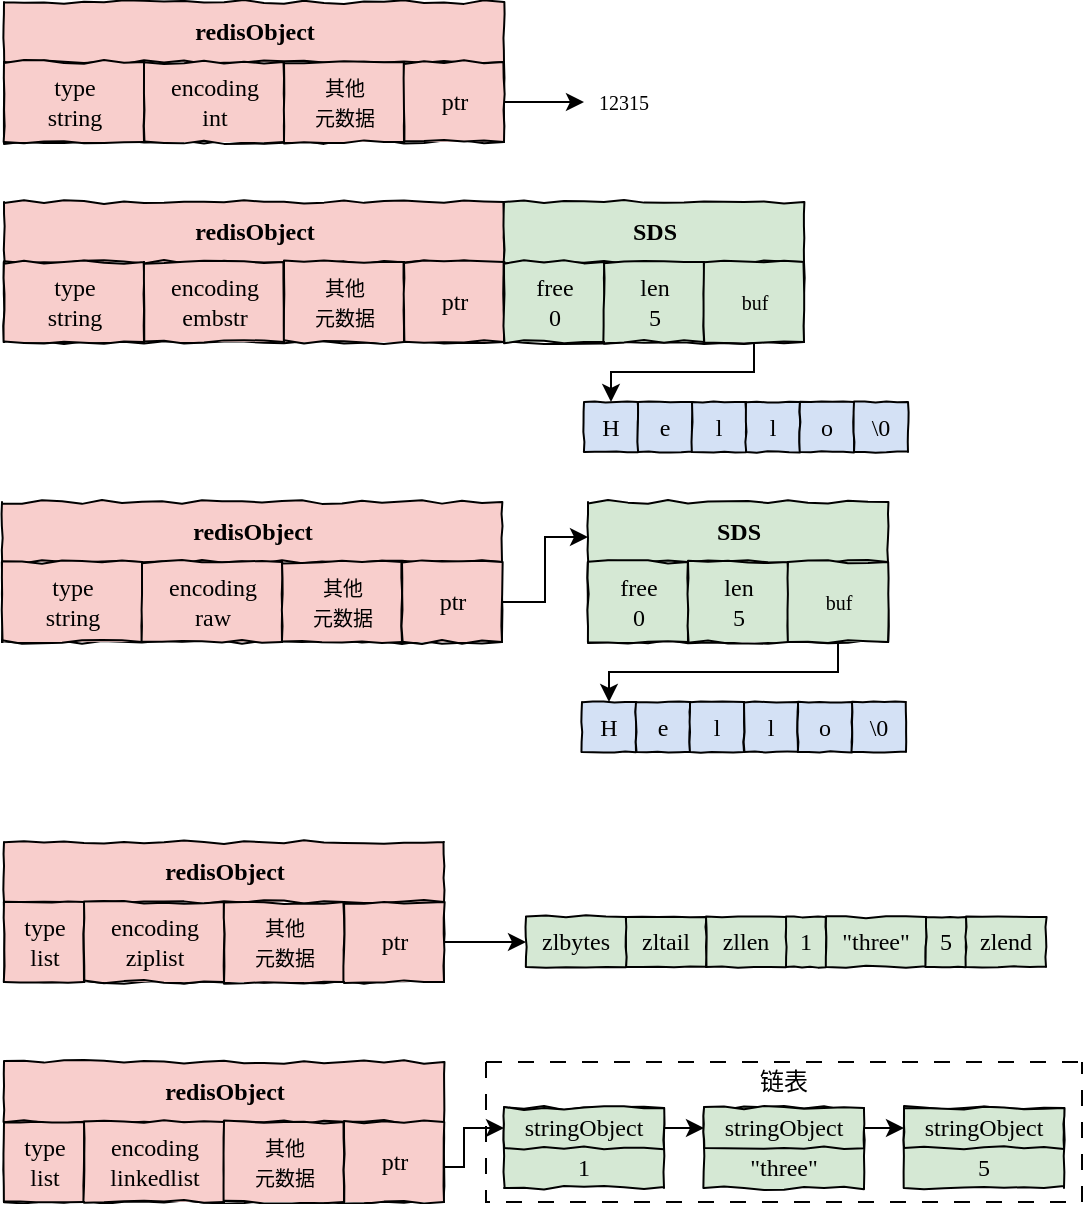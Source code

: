 <mxfile version="21.1.1" type="github">
  <diagram name="第 1 页" id="tjX4YTnmIuih3HkXrU-7">
    <mxGraphModel dx="733" dy="441" grid="1" gridSize="10" guides="1" tooltips="1" connect="1" arrows="1" fold="1" page="1" pageScale="1" pageWidth="827" pageHeight="1169" math="0" shadow="0">
      <root>
        <mxCell id="0" />
        <mxCell id="1" parent="0" />
        <mxCell id="v3d_JhRxKOI993maeB9w-10" value="&lt;font style=&quot;&quot;&gt;redisObject&lt;/font&gt;" style="swimlane;childLayout=stackLayout;resizeParent=1;resizeParentMax=0;startSize=30;html=1;comic=1;strokeColor=default;fontFamily=Comic Sans MS;fontSize=12;fontColor=default;fillColor=#F8CECC;movable=1;resizable=1;rotatable=1;deletable=1;editable=1;locked=0;connectable=1;container=0;" parent="1" vertex="1">
          <mxGeometry x="120" y="300" width="250" height="70" as="geometry">
            <mxRectangle x="120" y="300" width="150" height="30" as="alternateBounds" />
          </mxGeometry>
        </mxCell>
        <mxCell id="v3d_JhRxKOI993maeB9w-24" value="&lt;font face=&quot;Comic Sans MS&quot;&gt;12315&lt;/font&gt;" style="text;html=1;strokeColor=none;fillColor=none;align=center;verticalAlign=middle;whiteSpace=wrap;rounded=0;fontSize=10;fontFamily=Times New Roman;fontColor=default;movable=1;resizable=1;rotatable=1;deletable=1;editable=1;locked=0;connectable=1;container=0;" parent="1" vertex="1">
          <mxGeometry x="410" y="335" width="40" height="30" as="geometry" />
        </mxCell>
        <mxCell id="v3d_JhRxKOI993maeB9w-26" value="" style="endArrow=classic;html=1;rounded=0;fontFamily=Comic Sans MS;fontSize=12;fontColor=default;startSize=50;exitX=1;exitY=0.5;exitDx=0;exitDy=0;entryX=0;entryY=0.5;entryDx=0;entryDy=0;movable=1;resizable=1;rotatable=1;deletable=1;editable=1;locked=0;connectable=1;" parent="1" source="v3d_JhRxKOI993maeB9w-23" target="v3d_JhRxKOI993maeB9w-24" edge="1">
          <mxGeometry width="50" height="50" relative="1" as="geometry">
            <mxPoint x="388" y="340" as="sourcePoint" />
            <mxPoint x="438" y="290" as="targetPoint" />
          </mxGeometry>
        </mxCell>
        <mxCell id="v3d_JhRxKOI993maeB9w-11" value="&lt;span style=&quot;font-weight: normal;&quot;&gt;type&lt;br&gt;string&lt;br&gt;&lt;/span&gt;" style="swimlane;startSize=50;html=1;comic=1;strokeColor=default;fontFamily=Comic Sans MS;fontSize=12;fontColor=default;fillColor=#F8CECC;movable=1;resizable=1;rotatable=1;deletable=1;editable=1;locked=0;connectable=1;container=0;" parent="1" vertex="1">
          <mxGeometry x="120" y="330" width="70" height="40" as="geometry" />
        </mxCell>
        <mxCell id="v3d_JhRxKOI993maeB9w-12" value="&lt;span style=&quot;font-weight: 400;&quot;&gt;encoding&lt;br&gt;int&lt;br&gt;&lt;/span&gt;" style="swimlane;startSize=50;html=1;comic=1;strokeColor=default;fontFamily=Comic Sans MS;fontSize=12;fontColor=default;fillColor=#F8CECC;movable=1;resizable=1;rotatable=1;deletable=1;editable=1;locked=0;connectable=1;container=0;" parent="1" vertex="1">
          <mxGeometry x="190" y="330" width="70" height="40" as="geometry" />
        </mxCell>
        <mxCell id="v3d_JhRxKOI993maeB9w-13" value="&lt;span style=&quot;font-weight: normal;&quot;&gt;&lt;font style=&quot;font-size: 10px;&quot;&gt;其他&lt;br&gt;元数据&lt;/font&gt;&lt;/span&gt;" style="swimlane;startSize=50;html=1;comic=1;strokeColor=default;fontFamily=Comic Sans MS;fontSize=12;fontColor=default;fillColor=#F8CECC;movable=1;resizable=1;rotatable=1;deletable=1;editable=1;locked=0;connectable=1;container=0;" parent="1" vertex="1">
          <mxGeometry x="260" y="330" width="60" height="40" as="geometry" />
        </mxCell>
        <mxCell id="v3d_JhRxKOI993maeB9w-23" value="&lt;span style=&quot;font-weight: normal;&quot;&gt;ptr&lt;/span&gt;" style="swimlane;startSize=50;html=1;comic=1;strokeColor=default;fontFamily=Comic Sans MS;fontSize=12;fontColor=default;fillColor=#F8CECC;movable=1;resizable=1;rotatable=1;deletable=1;editable=1;locked=0;connectable=1;container=0;" parent="1" vertex="1">
          <mxGeometry x="320" y="330" width="50" height="40" as="geometry" />
        </mxCell>
        <mxCell id="v3d_JhRxKOI993maeB9w-78" value="" style="group" parent="1" vertex="1" connectable="0">
          <mxGeometry x="120" y="400" width="452" height="125" as="geometry" />
        </mxCell>
        <mxCell id="v3d_JhRxKOI993maeB9w-36" value="&lt;font style=&quot;&quot;&gt;redisObject&lt;/font&gt;" style="swimlane;childLayout=stackLayout;resizeParent=1;resizeParentMax=0;startSize=30;html=1;comic=1;strokeColor=default;fontFamily=Comic Sans MS;fontSize=12;fontColor=default;fillColor=#F8CECC;movable=1;resizable=1;rotatable=1;deletable=1;editable=1;locked=0;connectable=1;" parent="v3d_JhRxKOI993maeB9w-78" vertex="1">
          <mxGeometry width="250" height="70" as="geometry">
            <mxRectangle x="120" y="300" width="150" height="30" as="alternateBounds" />
          </mxGeometry>
        </mxCell>
        <mxCell id="v3d_JhRxKOI993maeB9w-37" value="&lt;span style=&quot;font-weight: normal;&quot;&gt;type&lt;br&gt;string&lt;br&gt;&lt;/span&gt;" style="swimlane;startSize=50;html=1;comic=1;strokeColor=default;fontFamily=Comic Sans MS;fontSize=12;fontColor=default;fillColor=#F8CECC;movable=1;resizable=1;rotatable=1;deletable=1;editable=1;locked=0;connectable=1;" parent="v3d_JhRxKOI993maeB9w-36" vertex="1">
          <mxGeometry y="30" width="70" height="40" as="geometry" />
        </mxCell>
        <mxCell id="v3d_JhRxKOI993maeB9w-38" value="&lt;span style=&quot;font-weight: normal;&quot;&gt;encoding&lt;br&gt;embstr&lt;/span&gt;" style="swimlane;startSize=50;html=1;comic=1;strokeColor=default;fontFamily=Comic Sans MS;fontSize=12;fontColor=default;fillColor=#F8CECC;movable=1;resizable=1;rotatable=1;deletable=1;editable=1;locked=0;connectable=1;" parent="v3d_JhRxKOI993maeB9w-36" vertex="1">
          <mxGeometry x="70" y="30" width="70" height="40" as="geometry" />
        </mxCell>
        <mxCell id="v3d_JhRxKOI993maeB9w-39" value="&lt;span style=&quot;font-weight: normal;&quot;&gt;&lt;font style=&quot;font-size: 10px;&quot;&gt;其他&lt;br&gt;元数据&lt;/font&gt;&lt;/span&gt;" style="swimlane;startSize=50;html=1;comic=1;strokeColor=default;fontFamily=Comic Sans MS;fontSize=12;fontColor=default;fillColor=#F8CECC;movable=1;resizable=1;rotatable=1;deletable=1;editable=1;locked=0;connectable=1;" parent="v3d_JhRxKOI993maeB9w-36" vertex="1">
          <mxGeometry x="140" y="30" width="60" height="40" as="geometry" />
        </mxCell>
        <mxCell id="v3d_JhRxKOI993maeB9w-40" value="&lt;span style=&quot;font-weight: normal;&quot;&gt;ptr&lt;/span&gt;" style="swimlane;startSize=50;html=1;comic=1;strokeColor=default;fontFamily=Comic Sans MS;fontSize=12;fontColor=default;fillColor=#F8CECC;movable=1;resizable=1;rotatable=1;deletable=1;editable=1;locked=0;connectable=1;" parent="v3d_JhRxKOI993maeB9w-36" vertex="1">
          <mxGeometry x="200" y="30" width="50" height="40" as="geometry" />
        </mxCell>
        <mxCell id="v3d_JhRxKOI993maeB9w-57" value="" style="group" parent="v3d_JhRxKOI993maeB9w-78" vertex="1" connectable="0">
          <mxGeometry x="290" y="100" width="162" height="25" as="geometry" />
        </mxCell>
        <mxCell id="v3d_JhRxKOI993maeB9w-50" value="H" style="rounded=0;whiteSpace=wrap;html=1;comic=1;strokeColor=default;fontFamily=Comic Sans MS;fontSize=12;fontColor=default;startSize=50;fillColor=#D4E1F5;" parent="v3d_JhRxKOI993maeB9w-57" vertex="1">
          <mxGeometry width="27" height="25" as="geometry" />
        </mxCell>
        <mxCell id="v3d_JhRxKOI993maeB9w-51" value="e" style="rounded=0;whiteSpace=wrap;html=1;comic=1;strokeColor=default;fontFamily=Comic Sans MS;fontSize=12;fontColor=default;startSize=50;fillColor=#D4E1F5;" parent="v3d_JhRxKOI993maeB9w-57" vertex="1">
          <mxGeometry x="27" width="27" height="25" as="geometry" />
        </mxCell>
        <mxCell id="v3d_JhRxKOI993maeB9w-52" value="l" style="rounded=0;whiteSpace=wrap;html=1;comic=1;strokeColor=default;fontFamily=Comic Sans MS;fontSize=12;fontColor=default;startSize=50;fillColor=#D4E1F5;" parent="v3d_JhRxKOI993maeB9w-57" vertex="1">
          <mxGeometry x="54" width="27" height="25" as="geometry" />
        </mxCell>
        <mxCell id="v3d_JhRxKOI993maeB9w-53" value="l" style="rounded=0;whiteSpace=wrap;html=1;comic=1;strokeColor=default;fontFamily=Comic Sans MS;fontSize=12;fontColor=default;startSize=50;fillColor=#D4E1F5;" parent="v3d_JhRxKOI993maeB9w-57" vertex="1">
          <mxGeometry x="81" width="27" height="25" as="geometry" />
        </mxCell>
        <mxCell id="v3d_JhRxKOI993maeB9w-54" value="o" style="rounded=0;whiteSpace=wrap;html=1;comic=1;strokeColor=default;fontFamily=Comic Sans MS;fontSize=12;fontColor=default;startSize=50;fillColor=#D4E1F5;" parent="v3d_JhRxKOI993maeB9w-57" vertex="1">
          <mxGeometry x="108" width="27" height="25" as="geometry" />
        </mxCell>
        <mxCell id="v3d_JhRxKOI993maeB9w-55" value="\0" style="rounded=0;whiteSpace=wrap;html=1;comic=1;strokeColor=default;fontFamily=Comic Sans MS;fontSize=12;fontColor=default;startSize=50;fillColor=#D4E1F5;" parent="v3d_JhRxKOI993maeB9w-57" vertex="1">
          <mxGeometry x="135" width="27" height="25" as="geometry" />
        </mxCell>
        <mxCell id="v3d_JhRxKOI993maeB9w-77" value="" style="group" parent="v3d_JhRxKOI993maeB9w-78" vertex="1" connectable="0">
          <mxGeometry x="250" width="150" height="70" as="geometry" />
        </mxCell>
        <mxCell id="v3d_JhRxKOI993maeB9w-44" value="&lt;font style=&quot;&quot;&gt;SDS&lt;/font&gt;" style="swimlane;childLayout=stackLayout;resizeParent=1;resizeParentMax=0;startSize=30;html=1;comic=1;strokeColor=default;fontFamily=Comic Sans MS;fontSize=12;fontColor=default;fillColor=#D5E8D4;movable=1;resizable=1;rotatable=1;deletable=1;editable=1;locked=0;connectable=1;container=0;" parent="v3d_JhRxKOI993maeB9w-77" vertex="1">
          <mxGeometry width="150" height="70" as="geometry">
            <mxRectangle x="120" y="300" width="150" height="30" as="alternateBounds" />
          </mxGeometry>
        </mxCell>
        <mxCell id="v3d_JhRxKOI993maeB9w-45" value="&lt;span style=&quot;font-weight: normal;&quot;&gt;free&lt;br&gt;0&lt;br&gt;&lt;/span&gt;" style="swimlane;startSize=50;html=1;comic=1;strokeColor=default;fontFamily=Comic Sans MS;fontSize=12;fontColor=default;fillColor=#D5E8D4;movable=1;resizable=1;rotatable=1;deletable=1;editable=1;locked=0;connectable=1;container=0;" parent="v3d_JhRxKOI993maeB9w-77" vertex="1">
          <mxGeometry y="30" width="50" height="40" as="geometry" />
        </mxCell>
        <mxCell id="v3d_JhRxKOI993maeB9w-46" value="&lt;span style=&quot;font-weight: 400;&quot;&gt;len&lt;br&gt;5&lt;br&gt;&lt;/span&gt;" style="swimlane;startSize=50;html=1;comic=1;strokeColor=default;fontFamily=Comic Sans MS;fontSize=12;fontColor=default;fillColor=#D5E8D4;movable=1;resizable=1;rotatable=1;deletable=1;editable=1;locked=0;connectable=1;container=0;" parent="v3d_JhRxKOI993maeB9w-77" vertex="1">
          <mxGeometry x="50" y="30" width="50" height="40" as="geometry" />
        </mxCell>
        <mxCell id="v3d_JhRxKOI993maeB9w-47" value="&lt;span style=&quot;font-size: 10px; font-weight: 400;&quot;&gt;buf&lt;/span&gt;" style="swimlane;startSize=50;html=1;comic=1;strokeColor=default;fontFamily=Comic Sans MS;fontSize=12;fontColor=default;fillColor=#D5E8D4;movable=1;resizable=1;rotatable=1;deletable=1;editable=1;locked=0;connectable=1;container=0;" parent="v3d_JhRxKOI993maeB9w-77" vertex="1">
          <mxGeometry x="100" y="30" width="50" height="40" as="geometry" />
        </mxCell>
        <mxCell id="v3d_JhRxKOI993maeB9w-58" style="edgeStyle=elbowEdgeStyle;rounded=0;orthogonalLoop=1;jettySize=auto;html=1;exitX=0.5;exitY=1;exitDx=0;exitDy=0;strokeColor=default;fontFamily=Comic Sans MS;fontSize=12;fontColor=default;startSize=50;entryX=0.5;entryY=0;entryDx=0;entryDy=0;elbow=vertical;" parent="v3d_JhRxKOI993maeB9w-78" source="v3d_JhRxKOI993maeB9w-47" target="v3d_JhRxKOI993maeB9w-50" edge="1">
          <mxGeometry relative="1" as="geometry">
            <mxPoint x="310" y="90" as="targetPoint" />
          </mxGeometry>
        </mxCell>
        <mxCell id="IQC8q7tDYYNDIFrGt10--20" value="" style="group" vertex="1" connectable="0" parent="1">
          <mxGeometry x="119" y="550" width="452" height="125" as="geometry" />
        </mxCell>
        <mxCell id="v3d_JhRxKOI993maeB9w-59" value="&lt;font style=&quot;&quot;&gt;redisObject&lt;/font&gt;" style="swimlane;childLayout=stackLayout;resizeParent=1;resizeParentMax=0;startSize=30;html=1;comic=1;strokeColor=default;fontFamily=Comic Sans MS;fontSize=12;fontColor=default;fillColor=#F8CECC;movable=1;resizable=1;rotatable=1;deletable=1;editable=1;locked=0;connectable=1;" parent="IQC8q7tDYYNDIFrGt10--20" vertex="1">
          <mxGeometry width="250" height="70" as="geometry">
            <mxRectangle x="120" y="300" width="150" height="30" as="alternateBounds" />
          </mxGeometry>
        </mxCell>
        <mxCell id="v3d_JhRxKOI993maeB9w-60" value="&lt;span style=&quot;font-weight: normal;&quot;&gt;type&lt;br&gt;string&lt;br&gt;&lt;/span&gt;" style="swimlane;startSize=50;html=1;comic=1;strokeColor=default;fontFamily=Comic Sans MS;fontSize=12;fontColor=default;fillColor=#F8CECC;movable=1;resizable=1;rotatable=1;deletable=1;editable=1;locked=0;connectable=1;" parent="v3d_JhRxKOI993maeB9w-59" vertex="1">
          <mxGeometry y="30" width="70" height="40" as="geometry" />
        </mxCell>
        <mxCell id="v3d_JhRxKOI993maeB9w-61" value="&lt;span style=&quot;font-weight: 400;&quot;&gt;encoding&lt;br&gt;raw&lt;br&gt;&lt;/span&gt;" style="swimlane;startSize=50;html=1;comic=1;strokeColor=default;fontFamily=Comic Sans MS;fontSize=12;fontColor=default;fillColor=#F8CECC;movable=1;resizable=1;rotatable=1;deletable=1;editable=1;locked=0;connectable=1;" parent="v3d_JhRxKOI993maeB9w-59" vertex="1">
          <mxGeometry x="70" y="30" width="70" height="40" as="geometry" />
        </mxCell>
        <mxCell id="v3d_JhRxKOI993maeB9w-62" value="&lt;span style=&quot;font-weight: normal;&quot;&gt;&lt;font style=&quot;font-size: 10px;&quot;&gt;其他&lt;br&gt;元数据&lt;/font&gt;&lt;/span&gt;" style="swimlane;startSize=50;html=1;comic=1;strokeColor=default;fontFamily=Comic Sans MS;fontSize=12;fontColor=default;fillColor=#F8CECC;movable=1;resizable=1;rotatable=1;deletable=1;editable=1;locked=0;connectable=1;" parent="v3d_JhRxKOI993maeB9w-59" vertex="1">
          <mxGeometry x="140" y="30" width="60" height="40" as="geometry" />
        </mxCell>
        <mxCell id="v3d_JhRxKOI993maeB9w-63" value="&lt;span style=&quot;font-weight: normal;&quot;&gt;ptr&lt;/span&gt;" style="swimlane;startSize=50;html=1;comic=1;strokeColor=default;fontFamily=Comic Sans MS;fontSize=12;fontColor=default;fillColor=#F8CECC;movable=1;resizable=1;rotatable=1;deletable=1;editable=1;locked=0;connectable=1;" parent="v3d_JhRxKOI993maeB9w-59" vertex="1">
          <mxGeometry x="200" y="30" width="50" height="40" as="geometry" />
        </mxCell>
        <mxCell id="v3d_JhRxKOI993maeB9w-64" value="" style="endArrow=classic;html=1;rounded=0;fontFamily=Comic Sans MS;fontSize=12;fontColor=default;startSize=50;exitX=1;exitY=0.5;exitDx=0;exitDy=0;entryX=0;entryY=0.25;entryDx=0;entryDy=0;movable=1;resizable=1;rotatable=1;deletable=1;editable=1;locked=0;connectable=1;strokeColor=default;edgeStyle=elbowEdgeStyle;" parent="IQC8q7tDYYNDIFrGt10--20" source="v3d_JhRxKOI993maeB9w-63" target="v3d_JhRxKOI993maeB9w-66" edge="1">
          <mxGeometry width="50" height="50" relative="1" as="geometry">
            <mxPoint x="268" y="40" as="sourcePoint" />
            <mxPoint x="290" y="50.0" as="targetPoint" />
          </mxGeometry>
        </mxCell>
        <mxCell id="v3d_JhRxKOI993maeB9w-66" value="&lt;font style=&quot;&quot;&gt;SDS&lt;/font&gt;" style="swimlane;childLayout=stackLayout;resizeParent=1;resizeParentMax=0;startSize=30;html=1;comic=1;strokeColor=default;fontFamily=Comic Sans MS;fontSize=12;fontColor=default;fillColor=#D5E8D4;movable=1;resizable=1;rotatable=1;deletable=1;editable=1;locked=0;connectable=1;container=0;" parent="IQC8q7tDYYNDIFrGt10--20" vertex="1">
          <mxGeometry x="293" width="150" height="70" as="geometry">
            <mxRectangle x="120" y="300" width="150" height="30" as="alternateBounds" />
          </mxGeometry>
        </mxCell>
        <mxCell id="v3d_JhRxKOI993maeB9w-67" value="&lt;span style=&quot;font-weight: normal;&quot;&gt;free&lt;br&gt;0&lt;br&gt;&lt;/span&gt;" style="swimlane;startSize=50;html=1;comic=1;strokeColor=default;fontFamily=Comic Sans MS;fontSize=12;fontColor=default;fillColor=#D5E8D4;movable=1;resizable=1;rotatable=1;deletable=1;editable=1;locked=0;connectable=1;container=0;" parent="IQC8q7tDYYNDIFrGt10--20" vertex="1">
          <mxGeometry x="293" y="30" width="50" height="40" as="geometry" />
        </mxCell>
        <mxCell id="v3d_JhRxKOI993maeB9w-68" value="&lt;span style=&quot;font-weight: 400;&quot;&gt;len&lt;br&gt;5&lt;br&gt;&lt;/span&gt;" style="swimlane;startSize=50;html=1;comic=1;strokeColor=default;fontFamily=Comic Sans MS;fontSize=12;fontColor=default;fillColor=#D5E8D4;movable=1;resizable=1;rotatable=1;deletable=1;editable=1;locked=0;connectable=1;container=0;" parent="IQC8q7tDYYNDIFrGt10--20" vertex="1">
          <mxGeometry x="343" y="30" width="50" height="40" as="geometry" />
        </mxCell>
        <mxCell id="v3d_JhRxKOI993maeB9w-69" value="&lt;span style=&quot;font-size: 10px; font-weight: 400;&quot;&gt;buf&lt;/span&gt;" style="swimlane;startSize=50;html=1;comic=1;strokeColor=default;fontFamily=Comic Sans MS;fontSize=12;fontColor=default;fillColor=#D5E8D4;movable=1;resizable=1;rotatable=1;deletable=1;editable=1;locked=0;connectable=1;container=0;" parent="IQC8q7tDYYNDIFrGt10--20" vertex="1">
          <mxGeometry x="393" y="30" width="50" height="40" as="geometry" />
        </mxCell>
        <mxCell id="v3d_JhRxKOI993maeB9w-70" value="" style="group" parent="IQC8q7tDYYNDIFrGt10--20" vertex="1" connectable="0">
          <mxGeometry x="290" y="100" width="162" height="25" as="geometry" />
        </mxCell>
        <mxCell id="v3d_JhRxKOI993maeB9w-71" value="H" style="rounded=0;whiteSpace=wrap;html=1;comic=1;strokeColor=default;fontFamily=Comic Sans MS;fontSize=12;fontColor=default;startSize=50;fillColor=#D4E1F5;" parent="v3d_JhRxKOI993maeB9w-70" vertex="1">
          <mxGeometry width="27" height="25" as="geometry" />
        </mxCell>
        <mxCell id="v3d_JhRxKOI993maeB9w-72" value="e" style="rounded=0;whiteSpace=wrap;html=1;comic=1;strokeColor=default;fontFamily=Comic Sans MS;fontSize=12;fontColor=default;startSize=50;fillColor=#D4E1F5;" parent="v3d_JhRxKOI993maeB9w-70" vertex="1">
          <mxGeometry x="27" width="27" height="25" as="geometry" />
        </mxCell>
        <mxCell id="v3d_JhRxKOI993maeB9w-73" value="l" style="rounded=0;whiteSpace=wrap;html=1;comic=1;strokeColor=default;fontFamily=Comic Sans MS;fontSize=12;fontColor=default;startSize=50;fillColor=#D4E1F5;" parent="v3d_JhRxKOI993maeB9w-70" vertex="1">
          <mxGeometry x="54" width="27" height="25" as="geometry" />
        </mxCell>
        <mxCell id="v3d_JhRxKOI993maeB9w-74" value="l" style="rounded=0;whiteSpace=wrap;html=1;comic=1;strokeColor=default;fontFamily=Comic Sans MS;fontSize=12;fontColor=default;startSize=50;fillColor=#D4E1F5;" parent="v3d_JhRxKOI993maeB9w-70" vertex="1">
          <mxGeometry x="81" width="27" height="25" as="geometry" />
        </mxCell>
        <mxCell id="v3d_JhRxKOI993maeB9w-75" value="o" style="rounded=0;whiteSpace=wrap;html=1;comic=1;strokeColor=default;fontFamily=Comic Sans MS;fontSize=12;fontColor=default;startSize=50;fillColor=#D4E1F5;" parent="v3d_JhRxKOI993maeB9w-70" vertex="1">
          <mxGeometry x="108" width="27" height="25" as="geometry" />
        </mxCell>
        <mxCell id="v3d_JhRxKOI993maeB9w-76" value="\0" style="rounded=0;whiteSpace=wrap;html=1;comic=1;strokeColor=default;fontFamily=Comic Sans MS;fontSize=12;fontColor=default;startSize=50;fillColor=#D4E1F5;" parent="v3d_JhRxKOI993maeB9w-70" vertex="1">
          <mxGeometry x="135" width="27" height="25" as="geometry" />
        </mxCell>
        <mxCell id="v3d_JhRxKOI993maeB9w-65" style="edgeStyle=elbowEdgeStyle;rounded=0;orthogonalLoop=1;jettySize=auto;html=1;exitX=0.5;exitY=1;exitDx=0;exitDy=0;strokeColor=default;fontFamily=Comic Sans MS;fontSize=12;fontColor=default;startSize=50;entryX=0.5;entryY=0;entryDx=0;entryDy=0;elbow=vertical;" parent="IQC8q7tDYYNDIFrGt10--20" source="v3d_JhRxKOI993maeB9w-69" target="v3d_JhRxKOI993maeB9w-71" edge="1">
          <mxGeometry relative="1" as="geometry">
            <mxPoint x="310" y="90" as="targetPoint" />
          </mxGeometry>
        </mxCell>
        <mxCell id="IQC8q7tDYYNDIFrGt10--98" style="edgeStyle=orthogonalEdgeStyle;rounded=0;orthogonalLoop=1;jettySize=auto;html=1;exitX=1;exitY=0.75;exitDx=0;exitDy=0;entryX=0;entryY=0.5;entryDx=0;entryDy=0;" edge="1" parent="1" source="IQC8q7tDYYNDIFrGt10--58" target="IQC8q7tDYYNDIFrGt10--74">
          <mxGeometry relative="1" as="geometry">
            <Array as="points">
              <mxPoint x="350" y="883" />
              <mxPoint x="350" y="863" />
            </Array>
          </mxGeometry>
        </mxCell>
        <mxCell id="IQC8q7tDYYNDIFrGt10--58" value="&lt;font style=&quot;&quot;&gt;redisObject&lt;/font&gt;" style="swimlane;childLayout=stackLayout;resizeParent=1;resizeParentMax=0;startSize=30;html=1;comic=1;strokeColor=default;fontFamily=Comic Sans MS;fontSize=12;fontColor=default;fillColor=#F8CECC;movable=1;resizable=1;rotatable=1;deletable=1;editable=1;locked=0;connectable=1;" vertex="1" parent="1">
          <mxGeometry x="120" y="830" width="220" height="70" as="geometry">
            <mxRectangle x="120" y="300" width="150" height="30" as="alternateBounds" />
          </mxGeometry>
        </mxCell>
        <mxCell id="IQC8q7tDYYNDIFrGt10--59" value="&lt;span style=&quot;font-weight: normal;&quot;&gt;type&lt;br&gt;list&lt;br&gt;&lt;/span&gt;" style="swimlane;startSize=50;html=1;comic=1;strokeColor=default;fontFamily=Comic Sans MS;fontSize=12;fontColor=default;fillColor=#F8CECC;movable=1;resizable=1;rotatable=1;deletable=1;editable=1;locked=0;connectable=1;" vertex="1" parent="IQC8q7tDYYNDIFrGt10--58">
          <mxGeometry y="30" width="40" height="40" as="geometry" />
        </mxCell>
        <mxCell id="IQC8q7tDYYNDIFrGt10--60" value="&lt;span style=&quot;font-weight: 400;&quot;&gt;encoding&lt;br&gt;linkedlist&lt;br&gt;&lt;/span&gt;" style="swimlane;startSize=50;html=1;comic=1;strokeColor=default;fontFamily=Comic Sans MS;fontSize=12;fontColor=default;fillColor=#F8CECC;movable=1;resizable=1;rotatable=1;deletable=1;editable=1;locked=0;connectable=1;" vertex="1" parent="IQC8q7tDYYNDIFrGt10--58">
          <mxGeometry x="40" y="30" width="70" height="40" as="geometry" />
        </mxCell>
        <mxCell id="IQC8q7tDYYNDIFrGt10--61" value="&lt;span style=&quot;font-weight: normal;&quot;&gt;&lt;font style=&quot;font-size: 10px;&quot;&gt;其他&lt;br&gt;元数据&lt;/font&gt;&lt;/span&gt;" style="swimlane;startSize=50;html=1;comic=1;strokeColor=default;fontFamily=Comic Sans MS;fontSize=12;fontColor=default;fillColor=#F8CECC;movable=1;resizable=1;rotatable=1;deletable=1;editable=1;locked=0;connectable=1;" vertex="1" parent="IQC8q7tDYYNDIFrGt10--58">
          <mxGeometry x="110" y="30" width="60" height="40" as="geometry" />
        </mxCell>
        <mxCell id="IQC8q7tDYYNDIFrGt10--62" value="&lt;span style=&quot;font-weight: normal;&quot;&gt;ptr&lt;/span&gt;" style="swimlane;startSize=50;html=1;comic=1;strokeColor=default;fontFamily=Comic Sans MS;fontSize=12;fontColor=default;fillColor=#F8CECC;movable=1;resizable=1;rotatable=1;deletable=1;editable=1;locked=0;connectable=1;" vertex="1" parent="IQC8q7tDYYNDIFrGt10--58">
          <mxGeometry x="170" y="30" width="50" height="40" as="geometry" />
        </mxCell>
        <mxCell id="IQC8q7tDYYNDIFrGt10--100" value="" style="group" vertex="1" connectable="0" parent="1">
          <mxGeometry x="361" y="830" width="298" height="70" as="geometry" />
        </mxCell>
        <mxCell id="IQC8q7tDYYNDIFrGt10--96" value="" style="swimlane;startSize=0;dashed=1;dashPattern=8 8;" vertex="1" parent="IQC8q7tDYYNDIFrGt10--100">
          <mxGeometry width="298" height="70" as="geometry">
            <mxRectangle width="50" height="40" as="alternateBounds" />
          </mxGeometry>
        </mxCell>
        <mxCell id="IQC8q7tDYYNDIFrGt10--97" value="链表" style="text;html=1;strokeColor=none;fillColor=none;align=center;verticalAlign=middle;whiteSpace=wrap;rounded=0;fontFamily=Comic Sans MS;" vertex="1" parent="IQC8q7tDYYNDIFrGt10--96">
          <mxGeometry x="119" width="60" height="20" as="geometry" />
        </mxCell>
        <mxCell id="IQC8q7tDYYNDIFrGt10--99" value="" style="group" vertex="1" connectable="0" parent="IQC8q7tDYYNDIFrGt10--100">
          <mxGeometry x="9" y="23" width="280" height="40" as="geometry" />
        </mxCell>
        <mxCell id="IQC8q7tDYYNDIFrGt10--76" value="" style="group" vertex="1" connectable="0" parent="IQC8q7tDYYNDIFrGt10--99">
          <mxGeometry width="80" height="40" as="geometry" />
        </mxCell>
        <mxCell id="IQC8q7tDYYNDIFrGt10--67" value="" style="rounded=0;whiteSpace=wrap;html=1;comic=1;strokeColor=default;fontFamily=Comic Sans MS;fontSize=12;fontColor=default;startSize=50;fillColor=#d5e8d4;verticalAlign=top;" vertex="1" parent="IQC8q7tDYYNDIFrGt10--76">
          <mxGeometry width="80" height="40" as="geometry" />
        </mxCell>
        <mxCell id="IQC8q7tDYYNDIFrGt10--74" value="stringObject" style="rounded=0;whiteSpace=wrap;html=1;comic=1;strokeColor=default;fontFamily=Comic Sans MS;fontSize=12;fontColor=default;startSize=50;fillColor=#d5e8d4;verticalAlign=middle;" vertex="1" parent="IQC8q7tDYYNDIFrGt10--76">
          <mxGeometry width="80" height="20" as="geometry" />
        </mxCell>
        <mxCell id="IQC8q7tDYYNDIFrGt10--75" value="1" style="text;html=1;strokeColor=none;fillColor=none;align=center;verticalAlign=middle;whiteSpace=wrap;rounded=0;comic=1;fontFamily=Comic Sans MS;" vertex="1" parent="IQC8q7tDYYNDIFrGt10--76">
          <mxGeometry y="20" width="80" height="20" as="geometry" />
        </mxCell>
        <mxCell id="IQC8q7tDYYNDIFrGt10--81" value="" style="group" vertex="1" connectable="0" parent="IQC8q7tDYYNDIFrGt10--99">
          <mxGeometry x="100" width="80" height="40" as="geometry" />
        </mxCell>
        <mxCell id="IQC8q7tDYYNDIFrGt10--82" value="" style="rounded=0;whiteSpace=wrap;html=1;comic=1;strokeColor=default;fontFamily=Comic Sans MS;fontSize=12;fontColor=default;startSize=50;fillColor=#d5e8d4;verticalAlign=top;" vertex="1" parent="IQC8q7tDYYNDIFrGt10--81">
          <mxGeometry width="80" height="40" as="geometry" />
        </mxCell>
        <mxCell id="IQC8q7tDYYNDIFrGt10--83" value="stringObject" style="rounded=0;whiteSpace=wrap;html=1;comic=1;strokeColor=default;fontFamily=Comic Sans MS;fontSize=12;fontColor=default;startSize=50;fillColor=#d5e8d4;verticalAlign=middle;" vertex="1" parent="IQC8q7tDYYNDIFrGt10--81">
          <mxGeometry width="80" height="20" as="geometry" />
        </mxCell>
        <mxCell id="IQC8q7tDYYNDIFrGt10--84" value="&quot;three&quot;" style="text;html=1;strokeColor=none;fillColor=none;align=center;verticalAlign=middle;whiteSpace=wrap;rounded=0;comic=1;fontFamily=Comic Sans MS;" vertex="1" parent="IQC8q7tDYYNDIFrGt10--81">
          <mxGeometry y="20" width="80" height="20" as="geometry" />
        </mxCell>
        <mxCell id="IQC8q7tDYYNDIFrGt10--85" value="" style="group" vertex="1" connectable="0" parent="IQC8q7tDYYNDIFrGt10--99">
          <mxGeometry x="200" width="80" height="40" as="geometry" />
        </mxCell>
        <mxCell id="IQC8q7tDYYNDIFrGt10--86" value="" style="rounded=0;whiteSpace=wrap;html=1;comic=1;strokeColor=default;fontFamily=Comic Sans MS;fontSize=12;fontColor=default;startSize=50;fillColor=#d5e8d4;verticalAlign=top;" vertex="1" parent="IQC8q7tDYYNDIFrGt10--85">
          <mxGeometry width="80" height="40" as="geometry" />
        </mxCell>
        <mxCell id="IQC8q7tDYYNDIFrGt10--87" value="stringObject" style="rounded=0;whiteSpace=wrap;html=1;comic=1;strokeColor=default;fontFamily=Comic Sans MS;fontSize=12;fontColor=default;startSize=50;fillColor=#d5e8d4;verticalAlign=middle;" vertex="1" parent="IQC8q7tDYYNDIFrGt10--85">
          <mxGeometry width="80" height="20" as="geometry" />
        </mxCell>
        <mxCell id="IQC8q7tDYYNDIFrGt10--88" value="5" style="text;html=1;strokeColor=none;fillColor=none;align=center;verticalAlign=middle;whiteSpace=wrap;rounded=0;comic=1;fontFamily=Comic Sans MS;" vertex="1" parent="IQC8q7tDYYNDIFrGt10--85">
          <mxGeometry y="20" width="80" height="20" as="geometry" />
        </mxCell>
        <mxCell id="IQC8q7tDYYNDIFrGt10--94" style="edgeStyle=orthogonalEdgeStyle;rounded=0;orthogonalLoop=1;jettySize=auto;html=1;exitX=1;exitY=0.5;exitDx=0;exitDy=0;entryX=0;entryY=0.5;entryDx=0;entryDy=0;" edge="1" parent="IQC8q7tDYYNDIFrGt10--99" source="IQC8q7tDYYNDIFrGt10--74" target="IQC8q7tDYYNDIFrGt10--83">
          <mxGeometry relative="1" as="geometry" />
        </mxCell>
        <mxCell id="IQC8q7tDYYNDIFrGt10--95" style="edgeStyle=orthogonalEdgeStyle;rounded=0;orthogonalLoop=1;jettySize=auto;html=1;exitX=1;exitY=0.5;exitDx=0;exitDy=0;entryX=0;entryY=0.5;entryDx=0;entryDy=0;" edge="1" parent="IQC8q7tDYYNDIFrGt10--99" source="IQC8q7tDYYNDIFrGt10--83" target="IQC8q7tDYYNDIFrGt10--87">
          <mxGeometry relative="1" as="geometry" />
        </mxCell>
        <mxCell id="IQC8q7tDYYNDIFrGt10--22" value="&lt;font style=&quot;&quot;&gt;redisObject&lt;/font&gt;" style="swimlane;childLayout=stackLayout;resizeParent=1;resizeParentMax=0;startSize=30;html=1;comic=1;strokeColor=default;fontFamily=Comic Sans MS;fontSize=12;fontColor=default;fillColor=#F8CECC;movable=1;resizable=1;rotatable=1;deletable=1;editable=1;locked=0;connectable=1;" vertex="1" parent="1">
          <mxGeometry x="120" y="720" width="220" height="70" as="geometry">
            <mxRectangle x="120" y="300" width="150" height="30" as="alternateBounds" />
          </mxGeometry>
        </mxCell>
        <mxCell id="IQC8q7tDYYNDIFrGt10--23" value="&lt;span style=&quot;font-weight: normal;&quot;&gt;type&lt;br&gt;list&lt;br&gt;&lt;/span&gt;" style="swimlane;startSize=50;html=1;comic=1;strokeColor=default;fontFamily=Comic Sans MS;fontSize=12;fontColor=default;fillColor=#F8CECC;movable=1;resizable=1;rotatable=1;deletable=1;editable=1;locked=0;connectable=1;" vertex="1" parent="IQC8q7tDYYNDIFrGt10--22">
          <mxGeometry y="30" width="40" height="40" as="geometry" />
        </mxCell>
        <mxCell id="IQC8q7tDYYNDIFrGt10--24" value="&lt;span style=&quot;font-weight: 400;&quot;&gt;encoding&lt;br&gt;ziplist&lt;br&gt;&lt;/span&gt;" style="swimlane;startSize=50;html=1;comic=1;strokeColor=default;fontFamily=Comic Sans MS;fontSize=12;fontColor=default;fillColor=#F8CECC;movable=1;resizable=1;rotatable=1;deletable=1;editable=1;locked=0;connectable=1;" vertex="1" parent="IQC8q7tDYYNDIFrGt10--22">
          <mxGeometry x="40" y="30" width="70" height="40" as="geometry" />
        </mxCell>
        <mxCell id="IQC8q7tDYYNDIFrGt10--25" value="&lt;span style=&quot;font-weight: normal;&quot;&gt;&lt;font style=&quot;font-size: 10px;&quot;&gt;其他&lt;br&gt;元数据&lt;/font&gt;&lt;/span&gt;" style="swimlane;startSize=50;html=1;comic=1;strokeColor=default;fontFamily=Comic Sans MS;fontSize=12;fontColor=default;fillColor=#F8CECC;movable=1;resizable=1;rotatable=1;deletable=1;editable=1;locked=0;connectable=1;" vertex="1" parent="IQC8q7tDYYNDIFrGt10--22">
          <mxGeometry x="110" y="30" width="60" height="40" as="geometry" />
        </mxCell>
        <mxCell id="IQC8q7tDYYNDIFrGt10--26" value="&lt;span style=&quot;font-weight: normal;&quot;&gt;ptr&lt;/span&gt;" style="swimlane;startSize=50;html=1;comic=1;strokeColor=default;fontFamily=Comic Sans MS;fontSize=12;fontColor=default;fillColor=#F8CECC;movable=1;resizable=1;rotatable=1;deletable=1;editable=1;locked=0;connectable=1;" vertex="1" parent="IQC8q7tDYYNDIFrGt10--22">
          <mxGeometry x="170" y="30" width="50" height="40" as="geometry" />
        </mxCell>
        <mxCell id="IQC8q7tDYYNDIFrGt10--27" value="" style="endArrow=classic;html=1;rounded=0;fontFamily=Comic Sans MS;fontSize=12;fontColor=default;startSize=50;exitX=1;exitY=0.5;exitDx=0;exitDy=0;movable=1;resizable=1;rotatable=1;deletable=1;editable=1;locked=0;connectable=1;strokeColor=default;edgeStyle=elbowEdgeStyle;entryX=0;entryY=0.5;entryDx=0;entryDy=0;" edge="1" parent="1" source="IQC8q7tDYYNDIFrGt10--26" target="IQC8q7tDYYNDIFrGt10--41">
          <mxGeometry width="50" height="50" relative="1" as="geometry">
            <mxPoint x="388" y="760" as="sourcePoint" />
            <mxPoint x="400" y="720" as="targetPoint" />
          </mxGeometry>
        </mxCell>
        <mxCell id="IQC8q7tDYYNDIFrGt10--55" value="" style="group" vertex="1" connectable="0" parent="1">
          <mxGeometry x="381" y="757.5" width="260" height="25" as="geometry" />
        </mxCell>
        <mxCell id="IQC8q7tDYYNDIFrGt10--43" value="1" style="rounded=0;whiteSpace=wrap;html=1;comic=1;strokeColor=default;fontFamily=Comic Sans MS;fontSize=12;fontColor=default;startSize=50;fillColor=#d5e8d4;" vertex="1" parent="IQC8q7tDYYNDIFrGt10--55">
          <mxGeometry x="130" width="20" height="25" as="geometry" />
        </mxCell>
        <mxCell id="IQC8q7tDYYNDIFrGt10--42" value="zltail" style="rounded=0;whiteSpace=wrap;html=1;comic=1;strokeColor=default;fontFamily=Comic Sans MS;fontSize=12;fontColor=default;startSize=50;fillColor=#d5e8d4;" vertex="1" parent="IQC8q7tDYYNDIFrGt10--55">
          <mxGeometry x="50" width="40" height="25" as="geometry" />
        </mxCell>
        <mxCell id="IQC8q7tDYYNDIFrGt10--41" value="zlbytes" style="rounded=0;whiteSpace=wrap;html=1;comic=1;strokeColor=default;fontFamily=Comic Sans MS;fontSize=12;fontColor=default;startSize=50;fillColor=#d5e8d4;" vertex="1" parent="IQC8q7tDYYNDIFrGt10--55">
          <mxGeometry width="50" height="25" as="geometry" />
        </mxCell>
        <mxCell id="IQC8q7tDYYNDIFrGt10--47" value="zllen" style="rounded=0;whiteSpace=wrap;html=1;comic=1;strokeColor=default;fontFamily=Comic Sans MS;fontSize=12;fontColor=default;startSize=50;fillColor=#d5e8d4;" vertex="1" parent="IQC8q7tDYYNDIFrGt10--55">
          <mxGeometry x="90" width="40" height="25" as="geometry" />
        </mxCell>
        <mxCell id="IQC8q7tDYYNDIFrGt10--48" value="&quot;three&quot;" style="rounded=0;whiteSpace=wrap;html=1;comic=1;strokeColor=default;fontFamily=Comic Sans MS;fontSize=12;fontColor=default;startSize=50;fillColor=#d5e8d4;" vertex="1" parent="IQC8q7tDYYNDIFrGt10--55">
          <mxGeometry x="150" width="50" height="25" as="geometry" />
        </mxCell>
        <mxCell id="IQC8q7tDYYNDIFrGt10--49" value="5" style="rounded=0;whiteSpace=wrap;html=1;comic=1;strokeColor=default;fontFamily=Comic Sans MS;fontSize=12;fontColor=default;startSize=50;fillColor=#d5e8d4;" vertex="1" parent="IQC8q7tDYYNDIFrGt10--55">
          <mxGeometry x="200" width="20" height="25" as="geometry" />
        </mxCell>
        <mxCell id="IQC8q7tDYYNDIFrGt10--50" value="zlend" style="rounded=0;whiteSpace=wrap;html=1;comic=1;strokeColor=default;fontFamily=Comic Sans MS;fontSize=12;fontColor=default;startSize=50;fillColor=#d5e8d4;" vertex="1" parent="IQC8q7tDYYNDIFrGt10--55">
          <mxGeometry x="220" width="40" height="25" as="geometry" />
        </mxCell>
      </root>
    </mxGraphModel>
  </diagram>
</mxfile>
